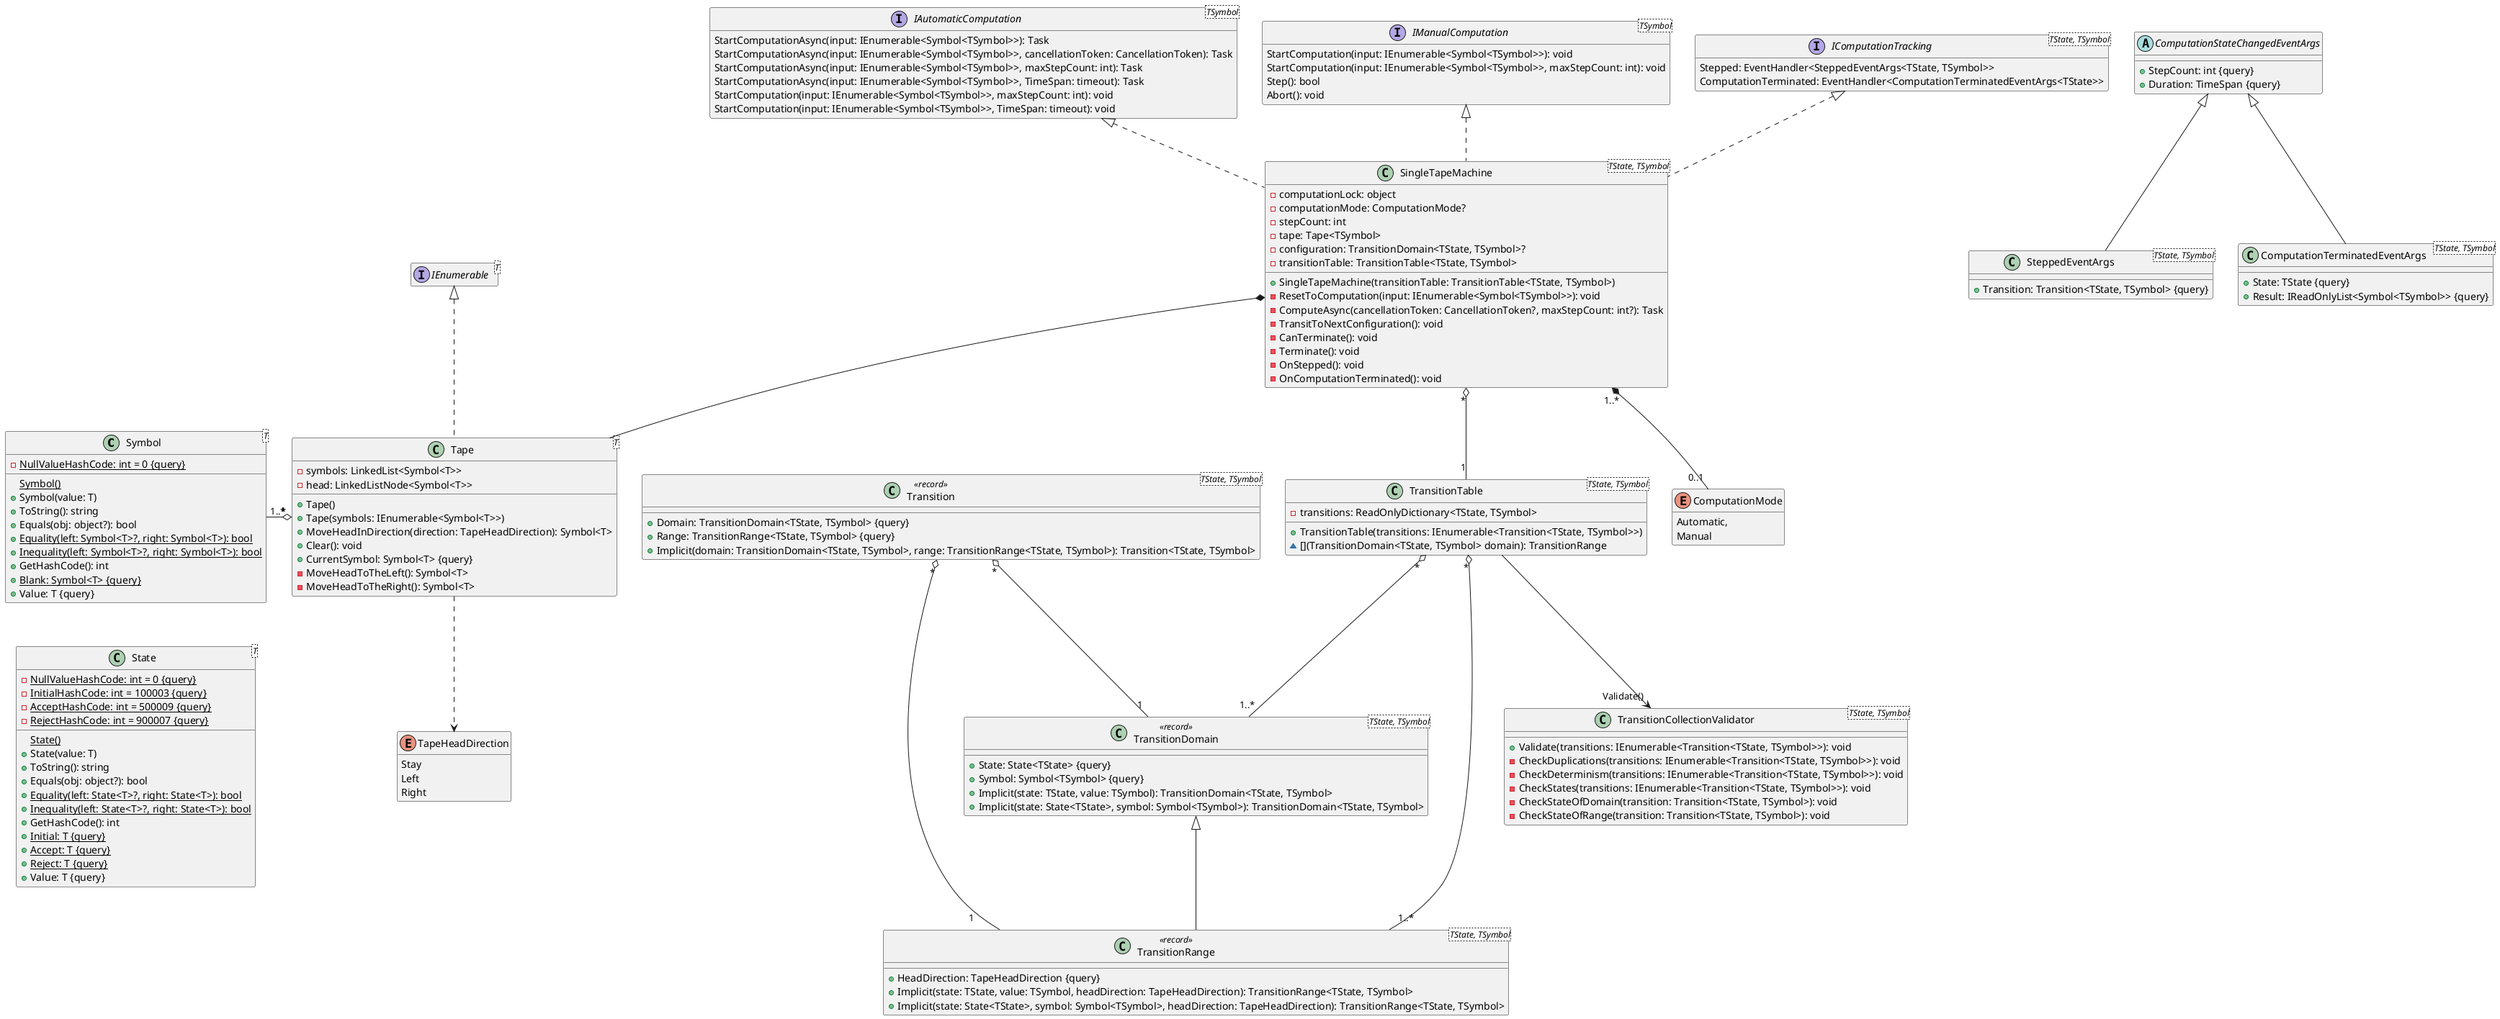 @startuml classes
hide interface empty members
hide enum empty members

class "Symbol<T>" as Symbol {
    -{static} NullValueHashCode: int = 0 {query}    
    {static} Symbol()
    +Symbol(value: T)
    +ToString(): string
    +Equals(obj: object?): bool
    +{static} Equality(left: Symbol<T>?, right: Symbol<T>): bool
    +{static} Inequality(left: Symbol<T>?, right: Symbol<T>): bool
    +GetHashCode(): int
    +{method} {static} Blank: Symbol<T> {query}
    +{method} Value: T {query}
}

class "State<T>" as State {
    -{static} NullValueHashCode: int = 0 {query}
    -{static} InitialHashCode: int = 100003 {query}
    -{static} AcceptHashCode: int = 500009 {query}
    -{static} RejectHashCode: int = 900007 {query}
    {static} State()
    +State(value: T)
    +ToString(): string
    +Equals(obj: object?): bool
    +{static} Equality(left: State<T>?, right: State<T>): bool
    +{static} Inequality(left: State<T>?, right: State<T>): bool
    +GetHashCode(): int
    +{method} {static} Initial: T {query}
    +{method} {static} Accept: T {query}
    +{method} {static} Reject: T {query}
    +{method} Value: T {query}
}

Symbol -[hidden]- State

enum TapeHeadDirection {
    Stay
    Left
    Right
}

class "Tape<T>" as Tape {
    -symbols: LinkedList<Symbol<T>>
    -head: LinkedListNode<Symbol<T>>
    +Tape()
    +Tape(symbols: IEnumerable<Symbol<T>>)
    +MoveHeadInDirection(direction: TapeHeadDirection): Symbol<T>
    +Clear(): void
    +{method} CurrentSymbol: Symbol<T> {query}
    -MoveHeadToTheLeft(): Symbol<T>
    -MoveHeadToTheRight(): Symbol<T>
}

Tape "*" o-left- "1..*" Symbol
interface "IEnumerable<T>" as IEnumerable
IEnumerable <|.. Tape
Tape ..> TapeHeadDirection


class "TransitionDomain<TState, TSymbol>" as TransitionDomain << record >> {
    +{method} State: State<TState> {query}
    +{method} Symbol: Symbol<TSymbol> {query}
    +Implicit(state: TState, value: TSymbol): TransitionDomain<TState, TSymbol>
    +Implicit(state: State<TState>, symbol: Symbol<TSymbol>): TransitionDomain<TState, TSymbol>
}

class "TransitionRange<TState, TSymbol>" as TransitionRange << record >> {
    +{method} HeadDirection: TapeHeadDirection {query}
    +Implicit(state: TState, value: TSymbol, headDirection: TapeHeadDirection): TransitionRange<TState, TSymbol>
    +Implicit(state: State<TState>, symbol: Symbol<TSymbol>, headDirection: TapeHeadDirection): TransitionRange<TState, TSymbol>
}

class "Transition<TState, TSymbol>" as Transition << record >> {
    +{method} Domain: TransitionDomain<TState, TSymbol> {query}
    +{method} Range: TransitionRange<TState, TSymbol> {query}
    +Implicit(domain: TransitionDomain<TState, TSymbol>, range: TransitionRange<TState, TSymbol>): Transition<TState, TSymbol>
}


class "TransitionTable<TState, TSymbol>" as TransitionTable {
    -transitions: ReadOnlyDictionary<TState, TSymbol>
    +TransitionTable(transitions: IEnumerable<Transition<TState, TSymbol>>)
    ~[](TransitionDomain<TState, TSymbol> domain): TransitionRange
}

class "TransitionCollectionValidator<TState, TSymbol>" as TransitionCollectionValidator {
    +Validate(transitions: IEnumerable<Transition<TState, TSymbol>>): void
    -CheckDuplications(transitions: IEnumerable<Transition<TState, TSymbol>>): void
    -CheckDeterminism(transitions: IEnumerable<Transition<TState, TSymbol>>): void
    -CheckStates(transitions: IEnumerable<Transition<TState, TSymbol>>): void
    -CheckStateOfDomain(transition: Transition<TState, TSymbol>): void
    -CheckStateOfRange(transition: Transition<TState, TSymbol>): void
}

interface "IAutomaticComputation<TSymbol>" as IAutomaticComputation {
    StartComputationAsync(input: IEnumerable<Symbol<TSymbol>>): Task
    StartComputationAsync(input: IEnumerable<Symbol<TSymbol>>, cancellationToken: CancellationToken): Task
    StartComputationAsync(input: IEnumerable<Symbol<TSymbol>>, maxStepCount: int): Task
    StartComputationAsync(input: IEnumerable<Symbol<TSymbol>>, TimeSpan: timeout): Task
    StartComputation(input: IEnumerable<Symbol<TSymbol>>, maxStepCount: int): void
    StartComputation(input: IEnumerable<Symbol<TSymbol>>, TimeSpan: timeout): void
}

interface "IManualComputation<TSymbol>" as IManualComputation {
    StartComputation(input: IEnumerable<Symbol<TSymbol>>): void
    StartComputation(input: IEnumerable<Symbol<TSymbol>>, maxStepCount: int): void
    Step(): bool
    Abort(): void
}

interface "IComputationTracking<TState, TSymbol>" as IComputationTracking {
    Stepped: EventHandler<SteppedEventArgs<TState, TSymbol>>
    ComputationTerminated: EventHandler<ComputationTerminatedEventArgs<TState>>
}

abstract class ComputationStateChangedEventArgs {
    +{method} StepCount: int {query}
    +{method} Duration: TimeSpan {query}
}

class "SteppedEventArgs<TState, TSymbol>" as SteppedEventArgs {
    +{method} Transition: Transition<TState, TSymbol> {query}
}

class "ComputationTerminatedEventArgs<TState, TSymbol>" as ComputationTerminatedEventArgs {
    +{method} State: TState {query}
    +{method} Result: IReadOnlyList<Symbol<TSymbol>> {query}
}

enum ComputationMode {
    Automatic,
    Manual
}

class "SingleTapeMachine<TState, TSymbol>" as SingleTapeMachine {
    -computationLock: object
    -computationMode: ComputationMode?
    -stepCount: int
    -tape: Tape<TSymbol>
    -configuration: TransitionDomain<TState, TSymbol>?
    -transitionTable: TransitionTable<TState, TSymbol>
    +SingleTapeMachine(transitionTable: TransitionTable<TState, TSymbol>)
    -ResetToComputation(input: IEnumerable<Symbol<TSymbol>>): void
    -ComputeAsync(cancellationToken: CancellationToken?, maxStepCount: int?): Task
    -TransitToNextConfiguration(): void
    -CanTerminate(): void
    -Terminate(): void
    -OnStepped(): void
    -OnComputationTerminated(): void
}

TransitionDomain <|-- TransitionRange
Transition "*" o-- "1" TransitionDomain
Transition "*" o-- "1" TransitionRange
TransitionTable "*" o-- "1..*" TransitionDomain
TransitionTable "*" o-- "1..*" TransitionRange
TransitionTable --> "Validate()" TransitionCollectionValidator

Tape -[hidden]right- Transition

ComputationStateChangedEventArgs <|-- SteppedEventArgs
ComputationStateChangedEventArgs <|-- ComputationTerminatedEventArgs

IAutomaticComputation <|.. SingleTapeMachine
IManualComputation <|.. SingleTapeMachine
IComputationTracking <|.. SingleTapeMachine
SingleTapeMachine *-- Tape
SingleTapeMachine "*" o-- "1" TransitionTable
SingleTapeMachine "1..*" *-- "0..1" ComputationMode   

@enduml